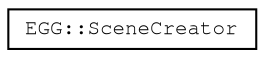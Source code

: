 digraph "Graphical Class Hierarchy"
{
 // LATEX_PDF_SIZE
  edge [fontname="FreeMono",fontsize="10",labelfontname="FreeMono",labelfontsize="10"];
  node [fontname="FreeMono",fontsize="10",shape=record];
  rankdir="LR";
  Node0 [label="EGG::SceneCreator",height=0.2,width=0.4,color="black", fillcolor="white", style="filled",URL="$class_e_g_g_1_1_scene_creator.html",tooltip=" "];
}
